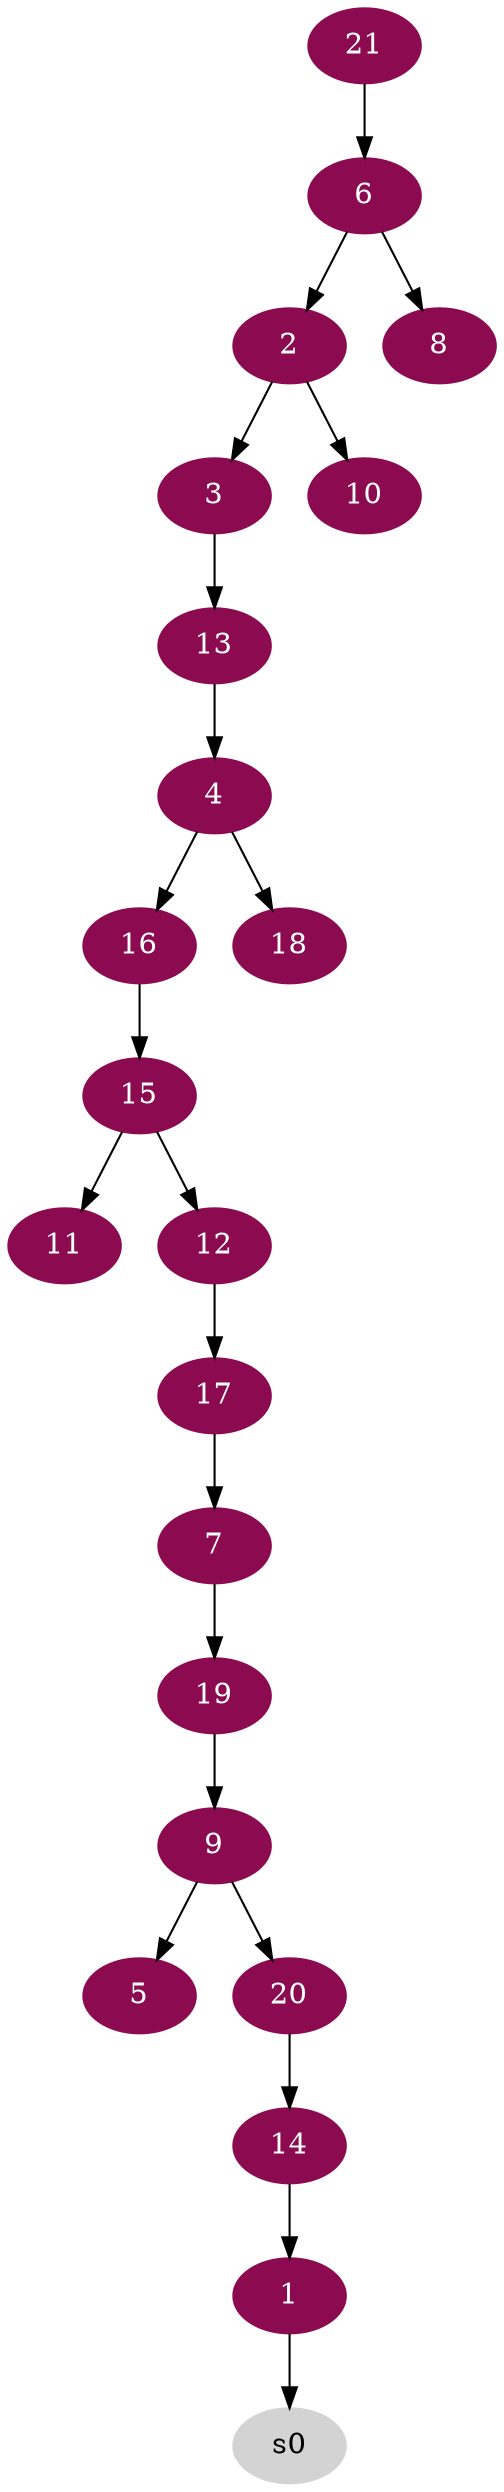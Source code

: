 digraph G {
node [color=deeppink4, style=filled, fontcolor=white];
14 -> 1;
6 -> 2;
2 -> 3;
13 -> 4;
9 -> 5;
21 -> 6;
17 -> 7;
6 -> 8;
19 -> 9;
2 -> 10;
15 -> 11;
15 -> 12;
3 -> 13;
20 -> 14;
16 -> 15;
4 -> 16;
12 -> 17;
4 -> 18;
7 -> 19;
9 -> 20;
node [color=lightgrey, style=filled, fontcolor=black];
1 -> s0;
}
